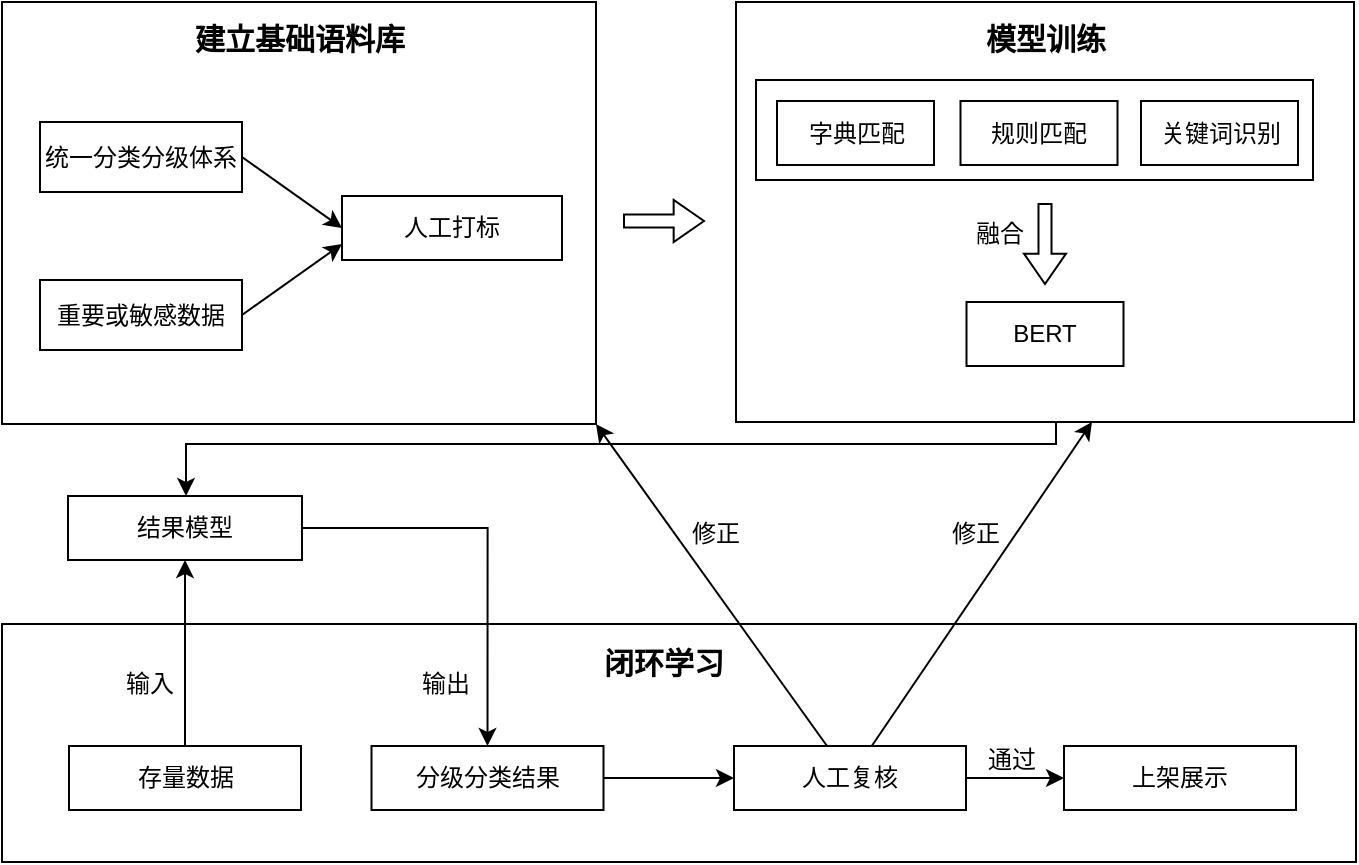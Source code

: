 <mxfile version="23.0.2" type="github">
  <diagram id="C5RBs43oDa-KdzZeNtuy" name="Page-1">
    <mxGraphModel dx="1050" dy="538" grid="0" gridSize="10" guides="1" tooltips="1" connect="1" arrows="1" fold="1" page="1" pageScale="1" pageWidth="1227" pageHeight="1669" math="0" shadow="0">
      <root>
        <mxCell id="WIyWlLk6GJQsqaUBKTNV-0" />
        <mxCell id="WIyWlLk6GJQsqaUBKTNV-1" parent="WIyWlLk6GJQsqaUBKTNV-0" />
        <mxCell id="KbImMk8VCF1O9yzr9qIP-60" value="" style="rounded=0;whiteSpace=wrap;html=1;" parent="WIyWlLk6GJQsqaUBKTNV-1" vertex="1">
          <mxGeometry x="201" y="567" width="677" height="119" as="geometry" />
        </mxCell>
        <mxCell id="KbImMk8VCF1O9yzr9qIP-32" value="" style="rounded=0;whiteSpace=wrap;html=1;" parent="WIyWlLk6GJQsqaUBKTNV-1" vertex="1">
          <mxGeometry x="201" y="256" width="297" height="211" as="geometry" />
        </mxCell>
        <mxCell id="KbImMk8VCF1O9yzr9qIP-11" value="&lt;font size=&quot;1&quot;&gt;&lt;b style=&quot;font-size: 15px;&quot;&gt;建立基础语料库&lt;/b&gt;&lt;/font&gt;" style="rounded=0;whiteSpace=wrap;html=1;strokeColor=none;" parent="WIyWlLk6GJQsqaUBKTNV-1" vertex="1">
          <mxGeometry x="291.5" y="259" width="116" height="29" as="geometry" />
        </mxCell>
        <mxCell id="KbImMk8VCF1O9yzr9qIP-7" value="&lt;div&gt;人工打标&lt;/div&gt;" style="rounded=0;whiteSpace=wrap;html=1;" parent="WIyWlLk6GJQsqaUBKTNV-1" vertex="1">
          <mxGeometry x="371" y="353" width="110" height="32" as="geometry" />
        </mxCell>
        <mxCell id="KbImMk8VCF1O9yzr9qIP-45" style="edgeStyle=orthogonalEdgeStyle;rounded=0;orthogonalLoop=1;jettySize=auto;html=1;" parent="WIyWlLk6GJQsqaUBKTNV-1" source="KbImMk8VCF1O9yzr9qIP-14" target="KbImMk8VCF1O9yzr9qIP-42" edge="1">
          <mxGeometry relative="1" as="geometry" />
        </mxCell>
        <mxCell id="KbImMk8VCF1O9yzr9qIP-14" value="人工复核" style="rounded=0;whiteSpace=wrap;html=1;" parent="WIyWlLk6GJQsqaUBKTNV-1" vertex="1">
          <mxGeometry x="567" y="628" width="116" height="32" as="geometry" />
        </mxCell>
        <mxCell id="KbImMk8VCF1O9yzr9qIP-73" style="edgeStyle=orthogonalEdgeStyle;shape=connector;rounded=0;orthogonalLoop=1;jettySize=auto;html=1;entryX=0;entryY=0.5;entryDx=0;entryDy=0;labelBackgroundColor=default;strokeColor=default;align=center;verticalAlign=middle;fontFamily=Helvetica;fontSize=11;fontColor=default;endArrow=classic;" parent="WIyWlLk6GJQsqaUBKTNV-1" source="KbImMk8VCF1O9yzr9qIP-20" target="KbImMk8VCF1O9yzr9qIP-14" edge="1">
          <mxGeometry relative="1" as="geometry" />
        </mxCell>
        <mxCell id="KbImMk8VCF1O9yzr9qIP-20" value="分级分类结果" style="rounded=0;whiteSpace=wrap;html=1;" parent="WIyWlLk6GJQsqaUBKTNV-1" vertex="1">
          <mxGeometry x="385.75" y="628" width="116" height="32" as="geometry" />
        </mxCell>
        <mxCell id="KbImMk8VCF1O9yzr9qIP-67" style="edgeStyle=orthogonalEdgeStyle;rounded=0;orthogonalLoop=1;jettySize=auto;html=1;entryX=0.5;entryY=0;entryDx=0;entryDy=0;" parent="WIyWlLk6GJQsqaUBKTNV-1" source="KbImMk8VCF1O9yzr9qIP-22" target="KbImMk8VCF1O9yzr9qIP-20" edge="1">
          <mxGeometry relative="1" as="geometry" />
        </mxCell>
        <mxCell id="KbImMk8VCF1O9yzr9qIP-22" value="结果模型" style="rounded=0;whiteSpace=wrap;html=1;" parent="WIyWlLk6GJQsqaUBKTNV-1" vertex="1">
          <mxGeometry x="234" y="503" width="117" height="32" as="geometry" />
        </mxCell>
        <mxCell id="KbImMk8VCF1O9yzr9qIP-66" style="edgeStyle=orthogonalEdgeStyle;rounded=0;orthogonalLoop=1;jettySize=auto;html=1;entryX=0.5;entryY=1;entryDx=0;entryDy=0;" parent="WIyWlLk6GJQsqaUBKTNV-1" source="KbImMk8VCF1O9yzr9qIP-28" target="KbImMk8VCF1O9yzr9qIP-22" edge="1">
          <mxGeometry relative="1" as="geometry" />
        </mxCell>
        <mxCell id="KbImMk8VCF1O9yzr9qIP-28" value="存量数据" style="rounded=0;whiteSpace=wrap;html=1;" parent="WIyWlLk6GJQsqaUBKTNV-1" vertex="1">
          <mxGeometry x="234.5" y="628" width="116" height="32" as="geometry" />
        </mxCell>
        <mxCell id="KbImMk8VCF1O9yzr9qIP-76" style="edgeStyle=orthogonalEdgeStyle;shape=connector;rounded=0;orthogonalLoop=1;jettySize=auto;html=1;labelBackgroundColor=default;strokeColor=default;align=center;verticalAlign=middle;fontFamily=Helvetica;fontSize=11;fontColor=default;endArrow=classic;" parent="WIyWlLk6GJQsqaUBKTNV-1" source="KbImMk8VCF1O9yzr9qIP-33" target="KbImMk8VCF1O9yzr9qIP-22" edge="1">
          <mxGeometry relative="1" as="geometry">
            <Array as="points">
              <mxPoint x="728" y="477" />
              <mxPoint x="293" y="477" />
            </Array>
          </mxGeometry>
        </mxCell>
        <mxCell id="KbImMk8VCF1O9yzr9qIP-33" value="" style="rounded=0;whiteSpace=wrap;html=1;" parent="WIyWlLk6GJQsqaUBKTNV-1" vertex="1">
          <mxGeometry x="568" y="256" width="309" height="210" as="geometry" />
        </mxCell>
        <mxCell id="KbImMk8VCF1O9yzr9qIP-42" value="上架展示" style="rounded=0;whiteSpace=wrap;html=1;" parent="WIyWlLk6GJQsqaUBKTNV-1" vertex="1">
          <mxGeometry x="732" y="628" width="116" height="32" as="geometry" />
        </mxCell>
        <mxCell id="KbImMk8VCF1O9yzr9qIP-49" value="&lt;font style=&quot;font-size: 15px;&quot;&gt;&lt;b&gt;模型训练&lt;br&gt;&lt;/b&gt;&lt;/font&gt;" style="rounded=0;whiteSpace=wrap;html=1;strokeColor=none;" parent="WIyWlLk6GJQsqaUBKTNV-1" vertex="1">
          <mxGeometry x="664.5" y="259" width="116" height="29" as="geometry" />
        </mxCell>
        <mxCell id="KbImMk8VCF1O9yzr9qIP-57" value="&lt;font style=&quot;font-size: 15px;&quot;&gt;&lt;b&gt;闭环学习&lt;br&gt;&lt;/b&gt;&lt;/font&gt;" style="rounded=0;whiteSpace=wrap;html=1;strokeColor=none;" parent="WIyWlLk6GJQsqaUBKTNV-1" vertex="1">
          <mxGeometry x="474" y="571" width="116" height="29" as="geometry" />
        </mxCell>
        <mxCell id="KbImMk8VCF1O9yzr9qIP-63" value="" style="verticalLabelPosition=bottom;verticalAlign=top;html=1;strokeWidth=1;shape=mxgraph.arrows2.arrow;dy=0.69;dx=15.17;notch=0;" parent="WIyWlLk6GJQsqaUBKTNV-1" vertex="1">
          <mxGeometry x="512" y="355" width="40" height="21" as="geometry" />
        </mxCell>
        <mxCell id="jtS6hPsBJ_ZACQnj8co_-7" value="融合" style="text;html=1;strokeColor=none;fillColor=none;align=center;verticalAlign=middle;whiteSpace=wrap;rounded=0;" vertex="1" parent="WIyWlLk6GJQsqaUBKTNV-1">
          <mxGeometry x="679" y="357" width="42" height="30" as="geometry" />
        </mxCell>
        <mxCell id="jtS6hPsBJ_ZACQnj8co_-8" value="" style="verticalLabelPosition=bottom;verticalAlign=top;html=1;strokeWidth=1;shape=mxgraph.arrows2.arrow;dy=0.69;dx=15.17;notch=0;direction=south;" vertex="1" parent="WIyWlLk6GJQsqaUBKTNV-1">
          <mxGeometry x="712" y="357" width="21" height="40" as="geometry" />
        </mxCell>
        <mxCell id="jtS6hPsBJ_ZACQnj8co_-12" style="rounded=0;orthogonalLoop=1;jettySize=auto;html=1;entryX=0;entryY=0.5;entryDx=0;entryDy=0;exitX=1;exitY=0.5;exitDx=0;exitDy=0;" edge="1" parent="WIyWlLk6GJQsqaUBKTNV-1" source="jtS6hPsBJ_ZACQnj8co_-10" target="KbImMk8VCF1O9yzr9qIP-7">
          <mxGeometry relative="1" as="geometry" />
        </mxCell>
        <mxCell id="jtS6hPsBJ_ZACQnj8co_-10" value="统一分类分级体系" style="rounded=0;whiteSpace=wrap;html=1;" vertex="1" parent="WIyWlLk6GJQsqaUBKTNV-1">
          <mxGeometry x="220" y="316" width="101" height="35" as="geometry" />
        </mxCell>
        <mxCell id="jtS6hPsBJ_ZACQnj8co_-13" style="rounded=0;orthogonalLoop=1;jettySize=auto;html=1;entryX=0;entryY=0.75;entryDx=0;entryDy=0;exitX=1;exitY=0.5;exitDx=0;exitDy=0;" edge="1" parent="WIyWlLk6GJQsqaUBKTNV-1" source="jtS6hPsBJ_ZACQnj8co_-11" target="KbImMk8VCF1O9yzr9qIP-7">
          <mxGeometry relative="1" as="geometry" />
        </mxCell>
        <mxCell id="jtS6hPsBJ_ZACQnj8co_-11" value="&lt;div&gt;重要或敏感数据&lt;/div&gt;" style="rounded=0;whiteSpace=wrap;html=1;" vertex="1" parent="WIyWlLk6GJQsqaUBKTNV-1">
          <mxGeometry x="220" y="395" width="101" height="35" as="geometry" />
        </mxCell>
        <mxCell id="jtS6hPsBJ_ZACQnj8co_-21" value="" style="group" vertex="1" connectable="0" parent="WIyWlLk6GJQsqaUBKTNV-1">
          <mxGeometry x="578" y="295" width="278.5" height="50" as="geometry" />
        </mxCell>
        <mxCell id="SICCcIW71zDsFWDYXucg-1" value="" style="rounded=0;whiteSpace=wrap;html=1;" parent="jtS6hPsBJ_ZACQnj8co_-21" vertex="1">
          <mxGeometry width="278.5" height="50" as="geometry" />
        </mxCell>
        <mxCell id="KbImMk8VCF1O9yzr9qIP-34" value="字典匹配" style="rounded=0;whiteSpace=wrap;html=1;" parent="jtS6hPsBJ_ZACQnj8co_-21" vertex="1">
          <mxGeometry x="10.5" y="10.5" width="78.5" height="32" as="geometry" />
        </mxCell>
        <mxCell id="KbImMk8VCF1O9yzr9qIP-50" value="规则匹配" style="rounded=0;whiteSpace=wrap;html=1;" parent="jtS6hPsBJ_ZACQnj8co_-21" vertex="1">
          <mxGeometry x="102.25" y="10.5" width="78.5" height="32" as="geometry" />
        </mxCell>
        <mxCell id="SICCcIW71zDsFWDYXucg-3" value="关键词识别" style="rounded=0;whiteSpace=wrap;html=1;" parent="jtS6hPsBJ_ZACQnj8co_-21" vertex="1">
          <mxGeometry x="192.5" y="10.5" width="78.5" height="32" as="geometry" />
        </mxCell>
        <mxCell id="jtS6hPsBJ_ZACQnj8co_-23" style="rounded=0;orthogonalLoop=1;jettySize=auto;html=1;entryX=1;entryY=1;entryDx=0;entryDy=0;" edge="1" parent="WIyWlLk6GJQsqaUBKTNV-1" source="KbImMk8VCF1O9yzr9qIP-14" target="KbImMk8VCF1O9yzr9qIP-32">
          <mxGeometry relative="1" as="geometry" />
        </mxCell>
        <mxCell id="jtS6hPsBJ_ZACQnj8co_-24" style="rounded=0;orthogonalLoop=1;jettySize=auto;html=1;entryX=0.576;entryY=1;entryDx=0;entryDy=0;entryPerimeter=0;" edge="1" parent="WIyWlLk6GJQsqaUBKTNV-1" source="KbImMk8VCF1O9yzr9qIP-14" target="KbImMk8VCF1O9yzr9qIP-33">
          <mxGeometry relative="1" as="geometry" />
        </mxCell>
        <mxCell id="jtS6hPsBJ_ZACQnj8co_-16" value="BERT" style="rounded=0;whiteSpace=wrap;html=1;" vertex="1" parent="WIyWlLk6GJQsqaUBKTNV-1">
          <mxGeometry x="683.25" y="406" width="78.5" height="32" as="geometry" />
        </mxCell>
        <mxCell id="jtS6hPsBJ_ZACQnj8co_-25" value="修正" style="text;html=1;strokeColor=none;fillColor=none;align=center;verticalAlign=middle;whiteSpace=wrap;rounded=0;" vertex="1" parent="WIyWlLk6GJQsqaUBKTNV-1">
          <mxGeometry x="530" y="507" width="56" height="30" as="geometry" />
        </mxCell>
        <mxCell id="jtS6hPsBJ_ZACQnj8co_-26" value="修正" style="text;html=1;strokeColor=none;fillColor=none;align=center;verticalAlign=middle;whiteSpace=wrap;rounded=0;" vertex="1" parent="WIyWlLk6GJQsqaUBKTNV-1">
          <mxGeometry x="660" y="507" width="56" height="30" as="geometry" />
        </mxCell>
        <mxCell id="jtS6hPsBJ_ZACQnj8co_-28" value="通过" style="text;html=1;strokeColor=none;fillColor=none;align=center;verticalAlign=middle;whiteSpace=wrap;rounded=0;" vertex="1" parent="WIyWlLk6GJQsqaUBKTNV-1">
          <mxGeometry x="678" y="619.5" width="56" height="30" as="geometry" />
        </mxCell>
        <mxCell id="jtS6hPsBJ_ZACQnj8co_-29" value="输入" style="text;html=1;strokeColor=none;fillColor=none;align=center;verticalAlign=middle;whiteSpace=wrap;rounded=0;" vertex="1" parent="WIyWlLk6GJQsqaUBKTNV-1">
          <mxGeometry x="247" y="582" width="56" height="30" as="geometry" />
        </mxCell>
        <mxCell id="jtS6hPsBJ_ZACQnj8co_-31" value="输出" style="text;html=1;strokeColor=none;fillColor=none;align=center;verticalAlign=middle;whiteSpace=wrap;rounded=0;" vertex="1" parent="WIyWlLk6GJQsqaUBKTNV-1">
          <mxGeometry x="395" y="582" width="56" height="30" as="geometry" />
        </mxCell>
      </root>
    </mxGraphModel>
  </diagram>
</mxfile>
